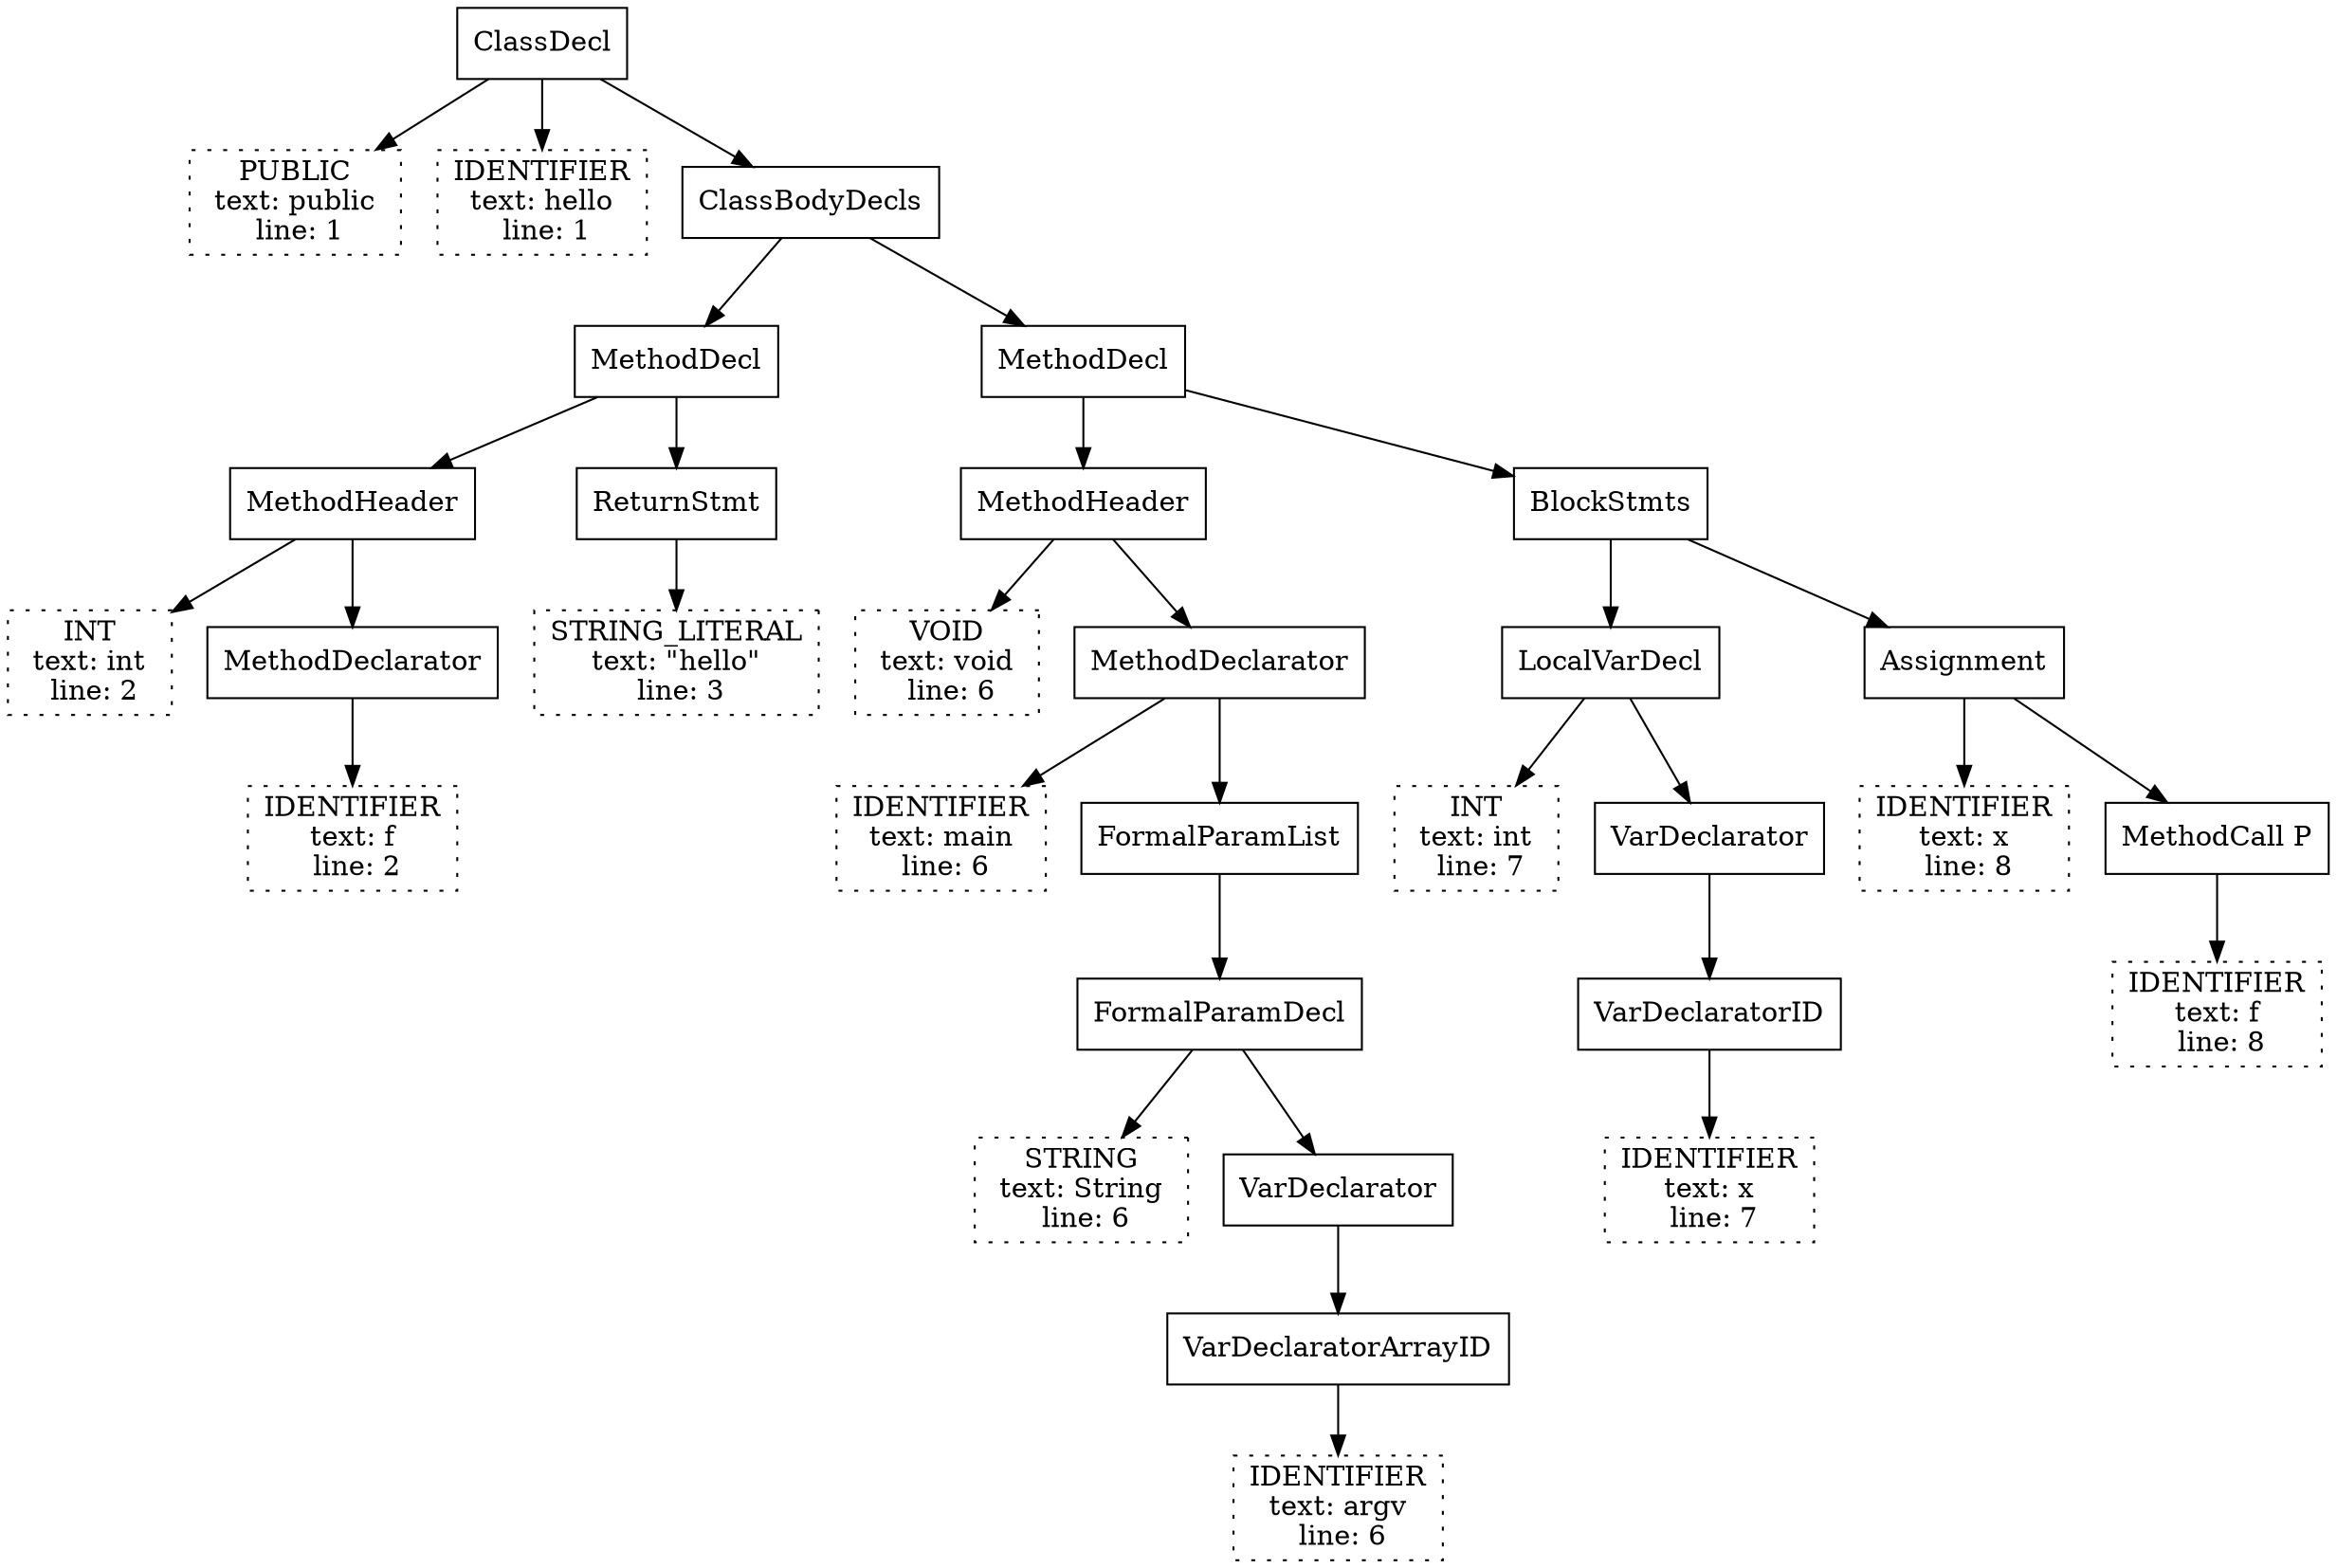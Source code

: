 digraph {
	N0 [shape=rectangle label=<ClassDecl>]
	N1 [shape=rectangle style=dotted label=<PUBLIC<br/> text: public <br/> line: 1>]
	N0 -> N1
	N2 [shape=rectangle style=dotted label=<IDENTIFIER<br/> text: hello <br/> line: 1>]
	N0 -> N2
	N3 [shape=rectangle label=<ClassBodyDecls>]
	N0 -> N3
	N4 [shape=rectangle label=<MethodDecl>]
	N3 -> N4
	N5 [shape=rectangle label=<MethodHeader>]
	N4 -> N5
	N6 [shape=rectangle style=dotted label=<INT<br/> text: int <br/> line: 2>]
	N5 -> N6
	N7 [shape=rectangle label=<MethodDeclarator>]
	N5 -> N7
	N8 [shape=rectangle style=dotted label=<IDENTIFIER<br/> text: f <br/> line: 2>]
	N7 -> N8
	N10 [shape=rectangle label=<ReturnStmt>]
	N4 -> N10
	N11 [shape=rectangle style=dotted label=<STRING_LITERAL<br/> text: "hello" <br/> line: 3>]
	N10 -> N11
	N12 [shape=rectangle label=<MethodDecl>]
	N3 -> N12
	N13 [shape=rectangle label=<MethodHeader>]
	N12 -> N13
	N14 [shape=rectangle style=dotted label=<VOID<br/> text: void <br/> line: 6>]
	N13 -> N14
	N15 [shape=rectangle label=<MethodDeclarator>]
	N13 -> N15
	N16 [shape=rectangle style=dotted label=<IDENTIFIER<br/> text: main <br/> line: 6>]
	N15 -> N16
	N17 [shape=rectangle label=<FormalParamList>]
	N15 -> N17
	N18 [shape=rectangle label=<FormalParamDecl>]
	N17 -> N18
	N19 [shape=rectangle style=dotted label=<STRING<br/> text: String <br/> line: 6>]
	N18 -> N19
	N20 [shape=rectangle label=<VarDeclarator>]
	N18 -> N20
	N21 [shape=rectangle label=<VarDeclaratorArrayID>]
	N20 -> N21
	N22 [shape=rectangle style=dotted label=<IDENTIFIER<br/> text: argv <br/> line: 6>]
	N21 -> N22
	N23 [shape=rectangle label=<BlockStmts>]
	N12 -> N23
	N24 [shape=rectangle label=<LocalVarDecl>]
	N23 -> N24
	N25 [shape=rectangle style=dotted label=<INT<br/> text: int <br/> line: 7>]
	N24 -> N25
	N26 [shape=rectangle label=<VarDeclarator>]
	N24 -> N26
	N27 [shape=rectangle label=<VarDeclaratorID>]
	N26 -> N27
	N28 [shape=rectangle style=dotted label=<IDENTIFIER<br/> text: x <br/> line: 7>]
	N27 -> N28
	N29 [shape=rectangle label=<Assignment>]
	N23 -> N29
	N30 [shape=rectangle style=dotted label=<IDENTIFIER<br/> text: x <br/> line: 8>]
	N29 -> N30
	N31 [shape=rectangle label=<MethodCall P>]
	N29 -> N31
	N32 [shape=rectangle style=dotted label=<IDENTIFIER<br/> text: f <br/> line: 8>]
	N31 -> N32
}

